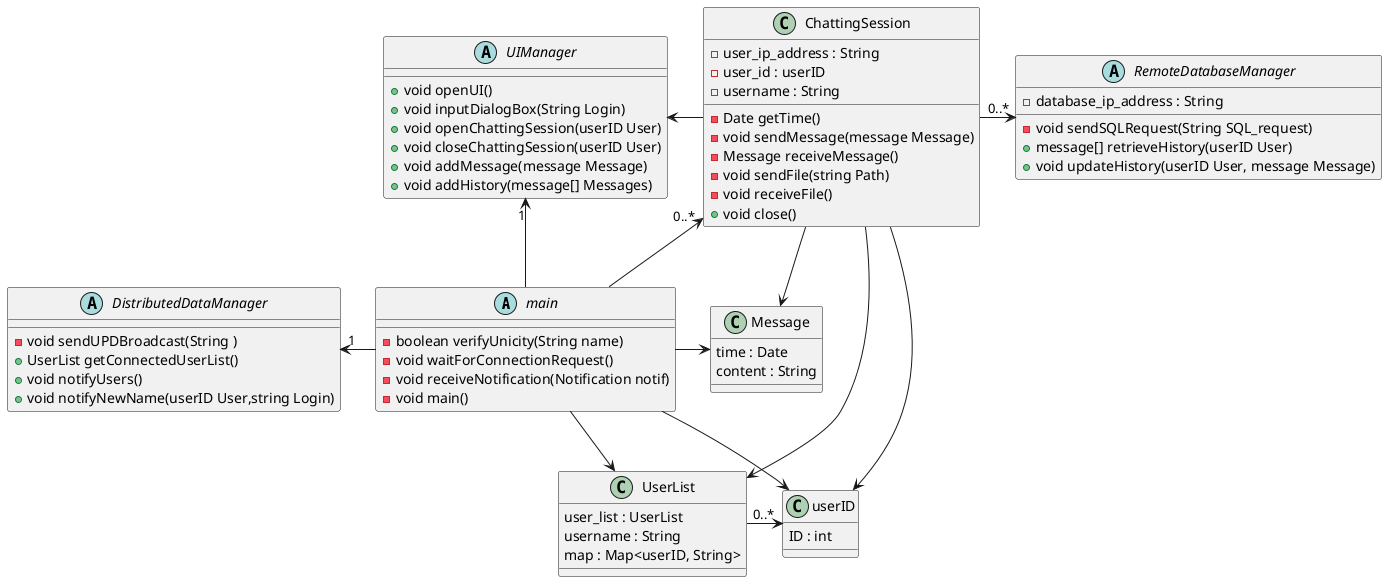@startuml class
abstract class main {
    -boolean verifyUnicity(String name)
    -void waitForConnectionRequest()
    -void receiveNotification(Notification notif)
    -void main()
}

abstract class UIManager {
    +void openUI()
    +void inputDialogBox(String Login)
    +void openChattingSession(userID User)
    +void closeChattingSession(userID User)
    +void addMessage(message Message)
    +void addHistory(message[] Messages)
}

abstract class DistributedDataManager {
    -void sendUPDBroadcast(String )
    +UserList getConnectedUserList()
    +void notifyUsers()
    +void notifyNewName(userID User,string Login)
}

abstract class  RemoteDatabaseManager{
    - database_ip_address : String 
    -void sendSQLRequest(String SQL_request)
    +message[] retrieveHistory(userID User)
    +void updateHistory(userID User, message Message)
}

class ChattingSession{
    - user_ip_address : String 
    - user_id : userID
    - username : String
    -Date getTime()
    -void sendMessage(message Message)
    -Message receiveMessage()
    -void sendFile(string Path)
    -void receiveFile()
    +void close()
}

class Message{
    time : Date
    content : String
}

class UserList{
    user_list : UserList
    username : String
    map : Map<userID, String> 
}

class userID{
    ID : int
} 



DistributedDataManager "1" <- main
UIManager "1" <- main
ChattingSession "0..*" <-- main
UIManager <- ChattingSession
UserList -> "0..*" userID
main --> userID
ChattingSession -> userID
main --> UserList
ChattingSession -> UserList
ChattingSession -> Message
ChattingSession "0..*" -> RemoteDatabaseManager
main -> Message

@enduml